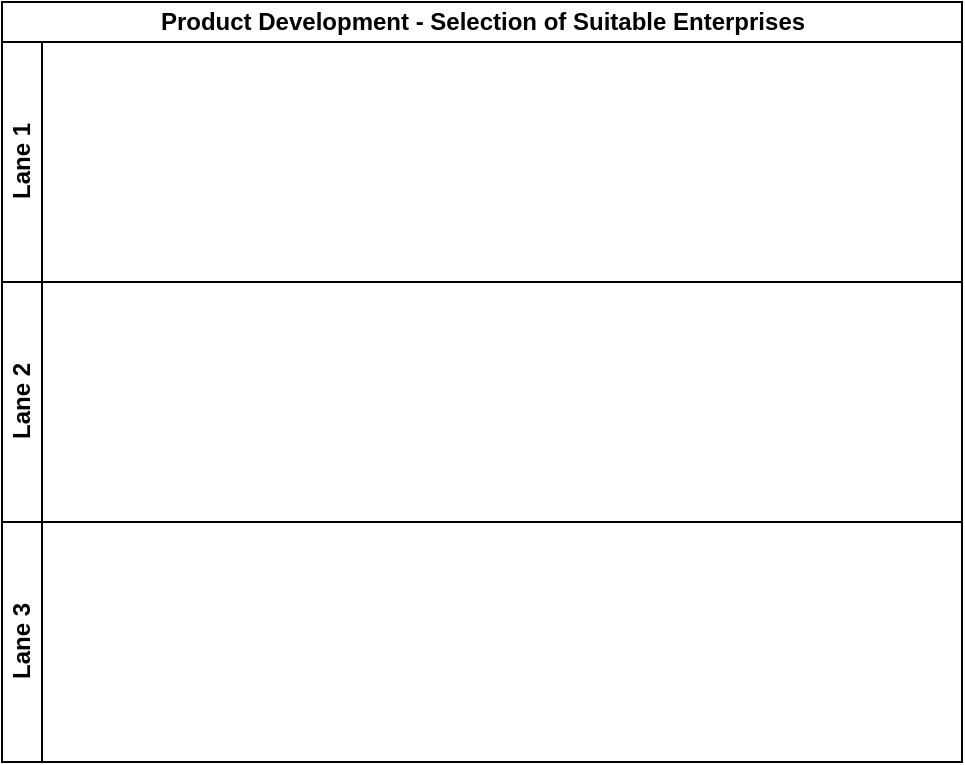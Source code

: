 <mxfile version="13.6.5" type="github">
  <diagram id="zvMdNeZ5TChEJuspwTch" name="Page-1">
    <mxGraphModel dx="1038" dy="547" grid="1" gridSize="10" guides="1" tooltips="1" connect="1" arrows="1" fold="1" page="1" pageScale="1" pageWidth="1169" pageHeight="827" math="0" shadow="0">
      <root>
        <mxCell id="0" />
        <mxCell id="1" parent="0" />
        <mxCell id="o6c0h8PLCJ8R-q3oVO_S-1" value="Product Development - Selection of Suitable Enterprises" style="swimlane;html=1;childLayout=stackLayout;resizeParent=1;resizeParentMax=0;horizontal=1;startSize=20;horizontalStack=0;" vertex="1" parent="1">
          <mxGeometry x="290" y="90" width="480" height="380" as="geometry" />
        </mxCell>
        <mxCell id="o6c0h8PLCJ8R-q3oVO_S-2" value="Lane 1" style="swimlane;html=1;startSize=20;horizontal=0;" vertex="1" parent="o6c0h8PLCJ8R-q3oVO_S-1">
          <mxGeometry y="20" width="480" height="120" as="geometry" />
        </mxCell>
        <mxCell id="o6c0h8PLCJ8R-q3oVO_S-3" value="Lane 2" style="swimlane;html=1;startSize=20;horizontal=0;" vertex="1" parent="o6c0h8PLCJ8R-q3oVO_S-1">
          <mxGeometry y="140" width="480" height="120" as="geometry" />
        </mxCell>
        <mxCell id="o6c0h8PLCJ8R-q3oVO_S-4" value="Lane 3" style="swimlane;html=1;startSize=20;horizontal=0;" vertex="1" parent="o6c0h8PLCJ8R-q3oVO_S-1">
          <mxGeometry y="260" width="480" height="120" as="geometry" />
        </mxCell>
      </root>
    </mxGraphModel>
  </diagram>
</mxfile>
